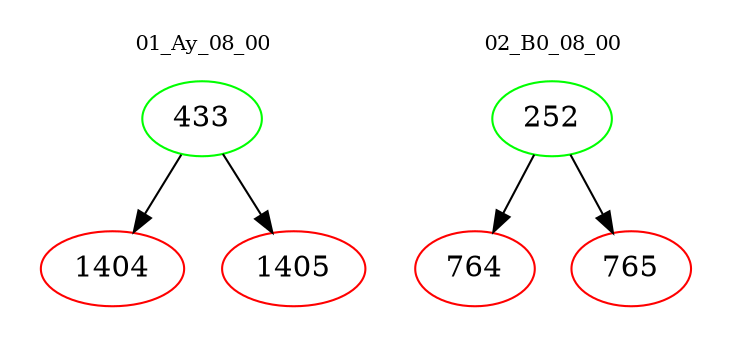 digraph{
subgraph cluster_0 {
color = white
label = "01_Ay_08_00";
fontsize=10;
T0_433 [label="433", color="green"]
T0_433 -> T0_1404 [color="black"]
T0_1404 [label="1404", color="red"]
T0_433 -> T0_1405 [color="black"]
T0_1405 [label="1405", color="red"]
}
subgraph cluster_1 {
color = white
label = "02_B0_08_00";
fontsize=10;
T1_252 [label="252", color="green"]
T1_252 -> T1_764 [color="black"]
T1_764 [label="764", color="red"]
T1_252 -> T1_765 [color="black"]
T1_765 [label="765", color="red"]
}
}
